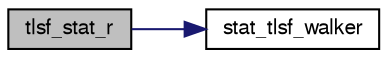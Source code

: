digraph "tlsf_stat_r"
{
  edge [fontname="FreeSans",fontsize="10",labelfontname="FreeSans",labelfontsize="10"];
  node [fontname="FreeSans",fontsize="10",shape=record];
  rankdir="LR";
  Node1 [label="tlsf_stat_r",height=0.2,width=0.4,color="black", fillcolor="grey75", style="filled", fontcolor="black"];
  Node1 -> Node2 [color="midnightblue",fontsize="10",style="solid",fontname="FreeSans"];
  Node2 [label="stat_tlsf_walker",height=0.2,width=0.4,color="black", fillcolor="white", style="filled",URL="$tlsf__malloc__arch_8c.html#a9e6f0dba9cfe4a8298119350ed40ea2a"];
}
